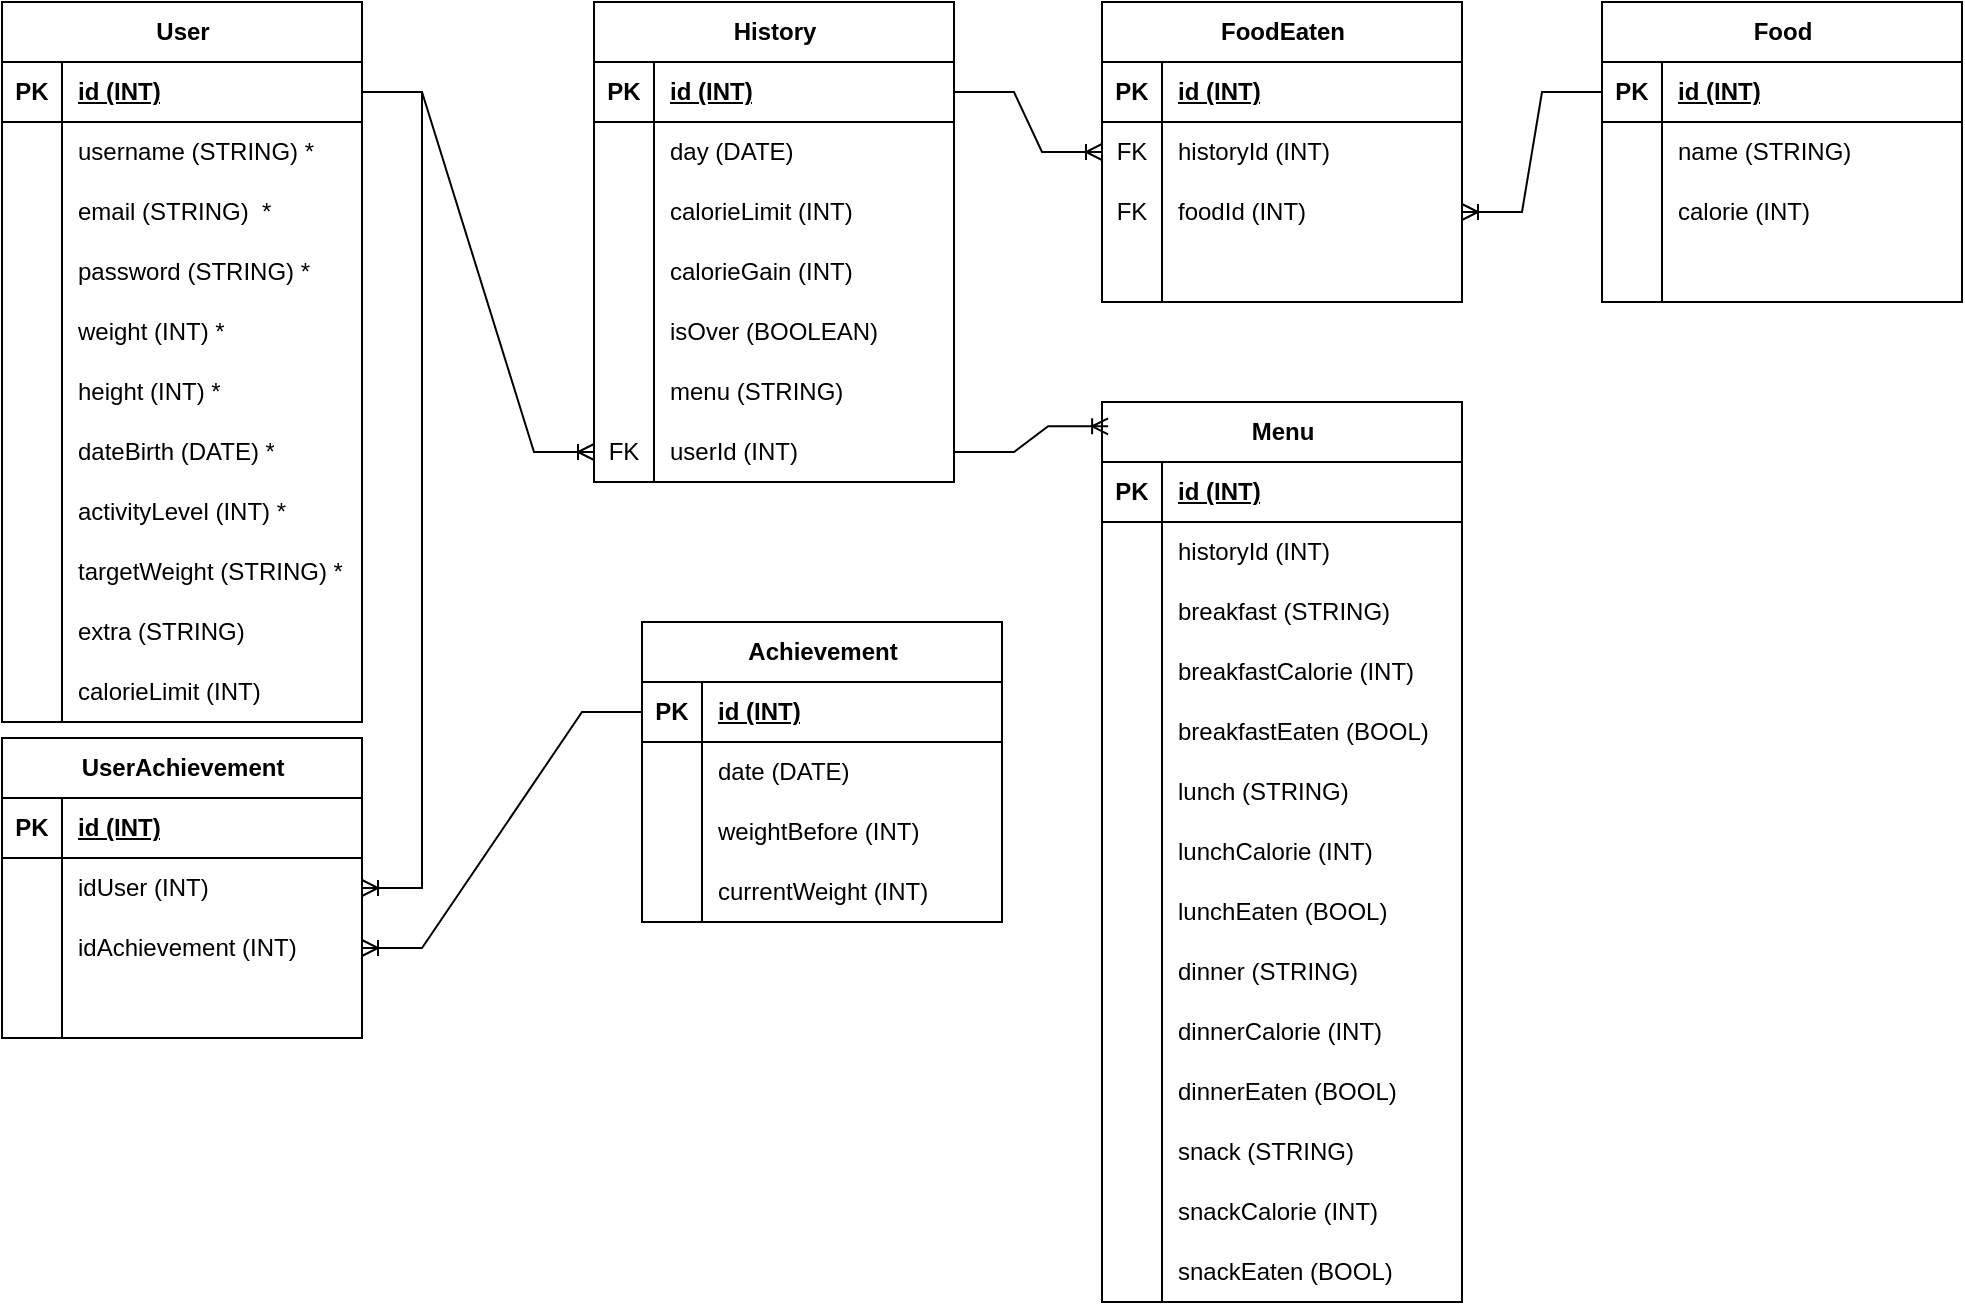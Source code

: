 <mxfile>
    <diagram name="Page-1" id="oVrtQO5VFE3-DleAszgj">
        <mxGraphModel dx="754" dy="345" grid="1" gridSize="10" guides="1" tooltips="1" connect="1" arrows="1" fold="1" page="1" pageScale="1" pageWidth="850" pageHeight="1100" math="0" shadow="0">
            <root>
                <mxCell id="0"/>
                <mxCell id="1" parent="0"/>
                <mxCell id="JkupfdHgfIbEtpvivYjJ-1" value="User" style="shape=table;startSize=30;container=1;collapsible=1;childLayout=tableLayout;fixedRows=1;rowLines=0;fontStyle=1;align=center;resizeLast=1;html=1;" parent="1" vertex="1">
                    <mxGeometry x="160" y="110" width="180" height="360" as="geometry"/>
                </mxCell>
                <mxCell id="JkupfdHgfIbEtpvivYjJ-2" value="" style="shape=tableRow;horizontal=0;startSize=0;swimlaneHead=0;swimlaneBody=0;fillColor=none;collapsible=0;dropTarget=0;points=[[0,0.5],[1,0.5]];portConstraint=eastwest;top=0;left=0;right=0;bottom=1;" parent="JkupfdHgfIbEtpvivYjJ-1" vertex="1">
                    <mxGeometry y="30" width="180" height="30" as="geometry"/>
                </mxCell>
                <mxCell id="JkupfdHgfIbEtpvivYjJ-3" value="PK" style="shape=partialRectangle;connectable=0;fillColor=none;top=0;left=0;bottom=0;right=0;fontStyle=1;overflow=hidden;whiteSpace=wrap;html=1;" parent="JkupfdHgfIbEtpvivYjJ-2" vertex="1">
                    <mxGeometry width="30" height="30" as="geometry">
                        <mxRectangle width="30" height="30" as="alternateBounds"/>
                    </mxGeometry>
                </mxCell>
                <mxCell id="JkupfdHgfIbEtpvivYjJ-4" value="id (INT)" style="shape=partialRectangle;connectable=0;fillColor=none;top=0;left=0;bottom=0;right=0;align=left;spacingLeft=6;fontStyle=5;overflow=hidden;whiteSpace=wrap;html=1;" parent="JkupfdHgfIbEtpvivYjJ-2" vertex="1">
                    <mxGeometry x="30" width="150" height="30" as="geometry">
                        <mxRectangle width="150" height="30" as="alternateBounds"/>
                    </mxGeometry>
                </mxCell>
                <mxCell id="JkupfdHgfIbEtpvivYjJ-5" value="" style="shape=tableRow;horizontal=0;startSize=0;swimlaneHead=0;swimlaneBody=0;fillColor=none;collapsible=0;dropTarget=0;points=[[0,0.5],[1,0.5]];portConstraint=eastwest;top=0;left=0;right=0;bottom=0;" parent="JkupfdHgfIbEtpvivYjJ-1" vertex="1">
                    <mxGeometry y="60" width="180" height="30" as="geometry"/>
                </mxCell>
                <mxCell id="JkupfdHgfIbEtpvivYjJ-6" value="" style="shape=partialRectangle;connectable=0;fillColor=none;top=0;left=0;bottom=0;right=0;editable=1;overflow=hidden;whiteSpace=wrap;html=1;" parent="JkupfdHgfIbEtpvivYjJ-5" vertex="1">
                    <mxGeometry width="30" height="30" as="geometry">
                        <mxRectangle width="30" height="30" as="alternateBounds"/>
                    </mxGeometry>
                </mxCell>
                <mxCell id="JkupfdHgfIbEtpvivYjJ-7" value="username (STRING) *" style="shape=partialRectangle;connectable=0;fillColor=none;top=0;left=0;bottom=0;right=0;align=left;spacingLeft=6;overflow=hidden;whiteSpace=wrap;html=1;" parent="JkupfdHgfIbEtpvivYjJ-5" vertex="1">
                    <mxGeometry x="30" width="150" height="30" as="geometry">
                        <mxRectangle width="150" height="30" as="alternateBounds"/>
                    </mxGeometry>
                </mxCell>
                <mxCell id="JkupfdHgfIbEtpvivYjJ-8" value="" style="shape=tableRow;horizontal=0;startSize=0;swimlaneHead=0;swimlaneBody=0;fillColor=none;collapsible=0;dropTarget=0;points=[[0,0.5],[1,0.5]];portConstraint=eastwest;top=0;left=0;right=0;bottom=0;" parent="JkupfdHgfIbEtpvivYjJ-1" vertex="1">
                    <mxGeometry y="90" width="180" height="30" as="geometry"/>
                </mxCell>
                <mxCell id="JkupfdHgfIbEtpvivYjJ-9" value="" style="shape=partialRectangle;connectable=0;fillColor=none;top=0;left=0;bottom=0;right=0;editable=1;overflow=hidden;whiteSpace=wrap;html=1;" parent="JkupfdHgfIbEtpvivYjJ-8" vertex="1">
                    <mxGeometry width="30" height="30" as="geometry">
                        <mxRectangle width="30" height="30" as="alternateBounds"/>
                    </mxGeometry>
                </mxCell>
                <mxCell id="JkupfdHgfIbEtpvivYjJ-10" value="email (STRING)&amp;nbsp; *" style="shape=partialRectangle;connectable=0;fillColor=none;top=0;left=0;bottom=0;right=0;align=left;spacingLeft=6;overflow=hidden;whiteSpace=wrap;html=1;" parent="JkupfdHgfIbEtpvivYjJ-8" vertex="1">
                    <mxGeometry x="30" width="150" height="30" as="geometry">
                        <mxRectangle width="150" height="30" as="alternateBounds"/>
                    </mxGeometry>
                </mxCell>
                <mxCell id="JkupfdHgfIbEtpvivYjJ-11" value="" style="shape=tableRow;horizontal=0;startSize=0;swimlaneHead=0;swimlaneBody=0;fillColor=none;collapsible=0;dropTarget=0;points=[[0,0.5],[1,0.5]];portConstraint=eastwest;top=0;left=0;right=0;bottom=0;" parent="JkupfdHgfIbEtpvivYjJ-1" vertex="1">
                    <mxGeometry y="120" width="180" height="30" as="geometry"/>
                </mxCell>
                <mxCell id="JkupfdHgfIbEtpvivYjJ-12" value="" style="shape=partialRectangle;connectable=0;fillColor=none;top=0;left=0;bottom=0;right=0;editable=1;overflow=hidden;whiteSpace=wrap;html=1;" parent="JkupfdHgfIbEtpvivYjJ-11" vertex="1">
                    <mxGeometry width="30" height="30" as="geometry">
                        <mxRectangle width="30" height="30" as="alternateBounds"/>
                    </mxGeometry>
                </mxCell>
                <mxCell id="JkupfdHgfIbEtpvivYjJ-13" value="password (STRING) *" style="shape=partialRectangle;connectable=0;fillColor=none;top=0;left=0;bottom=0;right=0;align=left;spacingLeft=6;overflow=hidden;whiteSpace=wrap;html=1;" parent="JkupfdHgfIbEtpvivYjJ-11" vertex="1">
                    <mxGeometry x="30" width="150" height="30" as="geometry">
                        <mxRectangle width="150" height="30" as="alternateBounds"/>
                    </mxGeometry>
                </mxCell>
                <mxCell id="JkupfdHgfIbEtpvivYjJ-14" value="" style="shape=tableRow;horizontal=0;startSize=0;swimlaneHead=0;swimlaneBody=0;fillColor=none;collapsible=0;dropTarget=0;points=[[0,0.5],[1,0.5]];portConstraint=eastwest;top=0;left=0;right=0;bottom=0;" parent="JkupfdHgfIbEtpvivYjJ-1" vertex="1">
                    <mxGeometry y="150" width="180" height="30" as="geometry"/>
                </mxCell>
                <mxCell id="JkupfdHgfIbEtpvivYjJ-15" value="" style="shape=partialRectangle;connectable=0;fillColor=none;top=0;left=0;bottom=0;right=0;editable=1;overflow=hidden;whiteSpace=wrap;html=1;" parent="JkupfdHgfIbEtpvivYjJ-14" vertex="1">
                    <mxGeometry width="30" height="30" as="geometry">
                        <mxRectangle width="30" height="30" as="alternateBounds"/>
                    </mxGeometry>
                </mxCell>
                <mxCell id="JkupfdHgfIbEtpvivYjJ-16" value="weight (INT) *" style="shape=partialRectangle;connectable=0;fillColor=none;top=0;left=0;bottom=0;right=0;align=left;spacingLeft=6;overflow=hidden;whiteSpace=wrap;html=1;" parent="JkupfdHgfIbEtpvivYjJ-14" vertex="1">
                    <mxGeometry x="30" width="150" height="30" as="geometry">
                        <mxRectangle width="150" height="30" as="alternateBounds"/>
                    </mxGeometry>
                </mxCell>
                <mxCell id="JkupfdHgfIbEtpvivYjJ-17" value="" style="shape=tableRow;horizontal=0;startSize=0;swimlaneHead=0;swimlaneBody=0;fillColor=none;collapsible=0;dropTarget=0;points=[[0,0.5],[1,0.5]];portConstraint=eastwest;top=0;left=0;right=0;bottom=0;" parent="JkupfdHgfIbEtpvivYjJ-1" vertex="1">
                    <mxGeometry y="180" width="180" height="30" as="geometry"/>
                </mxCell>
                <mxCell id="JkupfdHgfIbEtpvivYjJ-18" value="" style="shape=partialRectangle;connectable=0;fillColor=none;top=0;left=0;bottom=0;right=0;editable=1;overflow=hidden;whiteSpace=wrap;html=1;" parent="JkupfdHgfIbEtpvivYjJ-17" vertex="1">
                    <mxGeometry width="30" height="30" as="geometry">
                        <mxRectangle width="30" height="30" as="alternateBounds"/>
                    </mxGeometry>
                </mxCell>
                <mxCell id="JkupfdHgfIbEtpvivYjJ-19" value="height (INT) *" style="shape=partialRectangle;connectable=0;fillColor=none;top=0;left=0;bottom=0;right=0;align=left;spacingLeft=6;overflow=hidden;whiteSpace=wrap;html=1;" parent="JkupfdHgfIbEtpvivYjJ-17" vertex="1">
                    <mxGeometry x="30" width="150" height="30" as="geometry">
                        <mxRectangle width="150" height="30" as="alternateBounds"/>
                    </mxGeometry>
                </mxCell>
                <mxCell id="JkupfdHgfIbEtpvivYjJ-463" value="" style="shape=tableRow;horizontal=0;startSize=0;swimlaneHead=0;swimlaneBody=0;fillColor=none;collapsible=0;dropTarget=0;points=[[0,0.5],[1,0.5]];portConstraint=eastwest;top=0;left=0;right=0;bottom=0;" parent="JkupfdHgfIbEtpvivYjJ-1" vertex="1">
                    <mxGeometry y="210" width="180" height="30" as="geometry"/>
                </mxCell>
                <mxCell id="JkupfdHgfIbEtpvivYjJ-464" value="" style="shape=partialRectangle;connectable=0;fillColor=none;top=0;left=0;bottom=0;right=0;editable=1;overflow=hidden;whiteSpace=wrap;html=1;" parent="JkupfdHgfIbEtpvivYjJ-463" vertex="1">
                    <mxGeometry width="30" height="30" as="geometry">
                        <mxRectangle width="30" height="30" as="alternateBounds"/>
                    </mxGeometry>
                </mxCell>
                <mxCell id="JkupfdHgfIbEtpvivYjJ-465" value="dateBirth (DATE) *" style="shape=partialRectangle;connectable=0;fillColor=none;top=0;left=0;bottom=0;right=0;align=left;spacingLeft=6;overflow=hidden;whiteSpace=wrap;html=1;" parent="JkupfdHgfIbEtpvivYjJ-463" vertex="1">
                    <mxGeometry x="30" width="150" height="30" as="geometry">
                        <mxRectangle width="150" height="30" as="alternateBounds"/>
                    </mxGeometry>
                </mxCell>
                <mxCell id="JkupfdHgfIbEtpvivYjJ-20" value="" style="shape=tableRow;horizontal=0;startSize=0;swimlaneHead=0;swimlaneBody=0;fillColor=none;collapsible=0;dropTarget=0;points=[[0,0.5],[1,0.5]];portConstraint=eastwest;top=0;left=0;right=0;bottom=0;" parent="JkupfdHgfIbEtpvivYjJ-1" vertex="1">
                    <mxGeometry y="240" width="180" height="30" as="geometry"/>
                </mxCell>
                <mxCell id="JkupfdHgfIbEtpvivYjJ-21" value="" style="shape=partialRectangle;connectable=0;fillColor=none;top=0;left=0;bottom=0;right=0;editable=1;overflow=hidden;whiteSpace=wrap;html=1;" parent="JkupfdHgfIbEtpvivYjJ-20" vertex="1">
                    <mxGeometry width="30" height="30" as="geometry">
                        <mxRectangle width="30" height="30" as="alternateBounds"/>
                    </mxGeometry>
                </mxCell>
                <mxCell id="JkupfdHgfIbEtpvivYjJ-22" value="activityLevel (INT) *" style="shape=partialRectangle;connectable=0;fillColor=none;top=0;left=0;bottom=0;right=0;align=left;spacingLeft=6;overflow=hidden;whiteSpace=wrap;html=1;" parent="JkupfdHgfIbEtpvivYjJ-20" vertex="1">
                    <mxGeometry x="30" width="150" height="30" as="geometry">
                        <mxRectangle width="150" height="30" as="alternateBounds"/>
                    </mxGeometry>
                </mxCell>
                <mxCell id="JkupfdHgfIbEtpvivYjJ-413" value="" style="shape=tableRow;horizontal=0;startSize=0;swimlaneHead=0;swimlaneBody=0;fillColor=none;collapsible=0;dropTarget=0;points=[[0,0.5],[1,0.5]];portConstraint=eastwest;top=0;left=0;right=0;bottom=0;" parent="JkupfdHgfIbEtpvivYjJ-1" vertex="1">
                    <mxGeometry y="270" width="180" height="30" as="geometry"/>
                </mxCell>
                <mxCell id="JkupfdHgfIbEtpvivYjJ-414" value="" style="shape=partialRectangle;connectable=0;fillColor=none;top=0;left=0;bottom=0;right=0;editable=1;overflow=hidden;whiteSpace=wrap;html=1;" parent="JkupfdHgfIbEtpvivYjJ-413" vertex="1">
                    <mxGeometry width="30" height="30" as="geometry">
                        <mxRectangle width="30" height="30" as="alternateBounds"/>
                    </mxGeometry>
                </mxCell>
                <mxCell id="JkupfdHgfIbEtpvivYjJ-415" value="targetWeight (STRING) *" style="shape=partialRectangle;connectable=0;fillColor=none;top=0;left=0;bottom=0;right=0;align=left;spacingLeft=6;overflow=hidden;whiteSpace=wrap;html=1;" parent="JkupfdHgfIbEtpvivYjJ-413" vertex="1">
                    <mxGeometry x="30" width="150" height="30" as="geometry">
                        <mxRectangle width="150" height="30" as="alternateBounds"/>
                    </mxGeometry>
                </mxCell>
                <mxCell id="JkupfdHgfIbEtpvivYjJ-466" value="" style="shape=tableRow;horizontal=0;startSize=0;swimlaneHead=0;swimlaneBody=0;fillColor=none;collapsible=0;dropTarget=0;points=[[0,0.5],[1,0.5]];portConstraint=eastwest;top=0;left=0;right=0;bottom=0;" parent="JkupfdHgfIbEtpvivYjJ-1" vertex="1">
                    <mxGeometry y="300" width="180" height="30" as="geometry"/>
                </mxCell>
                <mxCell id="JkupfdHgfIbEtpvivYjJ-467" value="" style="shape=partialRectangle;connectable=0;fillColor=none;top=0;left=0;bottom=0;right=0;editable=1;overflow=hidden;whiteSpace=wrap;html=1;" parent="JkupfdHgfIbEtpvivYjJ-466" vertex="1">
                    <mxGeometry width="30" height="30" as="geometry">
                        <mxRectangle width="30" height="30" as="alternateBounds"/>
                    </mxGeometry>
                </mxCell>
                <mxCell id="JkupfdHgfIbEtpvivYjJ-468" value="extra (STRING)" style="shape=partialRectangle;connectable=0;fillColor=none;top=0;left=0;bottom=0;right=0;align=left;spacingLeft=6;overflow=hidden;whiteSpace=wrap;html=1;" parent="JkupfdHgfIbEtpvivYjJ-466" vertex="1">
                    <mxGeometry x="30" width="150" height="30" as="geometry">
                        <mxRectangle width="150" height="30" as="alternateBounds"/>
                    </mxGeometry>
                </mxCell>
                <mxCell id="JkupfdHgfIbEtpvivYjJ-470" value="" style="shape=tableRow;horizontal=0;startSize=0;swimlaneHead=0;swimlaneBody=0;fillColor=none;collapsible=0;dropTarget=0;points=[[0,0.5],[1,0.5]];portConstraint=eastwest;top=0;left=0;right=0;bottom=0;" parent="JkupfdHgfIbEtpvivYjJ-1" vertex="1">
                    <mxGeometry y="330" width="180" height="30" as="geometry"/>
                </mxCell>
                <mxCell id="JkupfdHgfIbEtpvivYjJ-471" value="" style="shape=partialRectangle;connectable=0;fillColor=none;top=0;left=0;bottom=0;right=0;editable=1;overflow=hidden;whiteSpace=wrap;html=1;" parent="JkupfdHgfIbEtpvivYjJ-470" vertex="1">
                    <mxGeometry width="30" height="30" as="geometry">
                        <mxRectangle width="30" height="30" as="alternateBounds"/>
                    </mxGeometry>
                </mxCell>
                <mxCell id="JkupfdHgfIbEtpvivYjJ-472" value="calorieLimit (INT)" style="shape=partialRectangle;connectable=0;fillColor=none;top=0;left=0;bottom=0;right=0;align=left;spacingLeft=6;overflow=hidden;whiteSpace=wrap;html=1;" parent="JkupfdHgfIbEtpvivYjJ-470" vertex="1">
                    <mxGeometry x="30" width="150" height="30" as="geometry">
                        <mxRectangle width="150" height="30" as="alternateBounds"/>
                    </mxGeometry>
                </mxCell>
                <mxCell id="JkupfdHgfIbEtpvivYjJ-23" value="History" style="shape=table;startSize=30;container=1;collapsible=1;childLayout=tableLayout;fixedRows=1;rowLines=0;fontStyle=1;align=center;resizeLast=1;html=1;" parent="1" vertex="1">
                    <mxGeometry x="456" y="110" width="180" height="240" as="geometry"/>
                </mxCell>
                <mxCell id="JkupfdHgfIbEtpvivYjJ-24" value="" style="shape=tableRow;horizontal=0;startSize=0;swimlaneHead=0;swimlaneBody=0;fillColor=none;collapsible=0;dropTarget=0;points=[[0,0.5],[1,0.5]];portConstraint=eastwest;top=0;left=0;right=0;bottom=1;" parent="JkupfdHgfIbEtpvivYjJ-23" vertex="1">
                    <mxGeometry y="30" width="180" height="30" as="geometry"/>
                </mxCell>
                <mxCell id="JkupfdHgfIbEtpvivYjJ-25" value="PK" style="shape=partialRectangle;connectable=0;fillColor=none;top=0;left=0;bottom=0;right=0;fontStyle=1;overflow=hidden;whiteSpace=wrap;html=1;" parent="JkupfdHgfIbEtpvivYjJ-24" vertex="1">
                    <mxGeometry width="30" height="30" as="geometry">
                        <mxRectangle width="30" height="30" as="alternateBounds"/>
                    </mxGeometry>
                </mxCell>
                <mxCell id="JkupfdHgfIbEtpvivYjJ-26" value="id (INT)" style="shape=partialRectangle;connectable=0;fillColor=none;top=0;left=0;bottom=0;right=0;align=left;spacingLeft=6;fontStyle=5;overflow=hidden;whiteSpace=wrap;html=1;" parent="JkupfdHgfIbEtpvivYjJ-24" vertex="1">
                    <mxGeometry x="30" width="150" height="30" as="geometry">
                        <mxRectangle width="150" height="30" as="alternateBounds"/>
                    </mxGeometry>
                </mxCell>
                <mxCell id="JkupfdHgfIbEtpvivYjJ-27" value="" style="shape=tableRow;horizontal=0;startSize=0;swimlaneHead=0;swimlaneBody=0;fillColor=none;collapsible=0;dropTarget=0;points=[[0,0.5],[1,0.5]];portConstraint=eastwest;top=0;left=0;right=0;bottom=0;" parent="JkupfdHgfIbEtpvivYjJ-23" vertex="1">
                    <mxGeometry y="60" width="180" height="30" as="geometry"/>
                </mxCell>
                <mxCell id="JkupfdHgfIbEtpvivYjJ-28" value="" style="shape=partialRectangle;connectable=0;fillColor=none;top=0;left=0;bottom=0;right=0;editable=1;overflow=hidden;whiteSpace=wrap;html=1;" parent="JkupfdHgfIbEtpvivYjJ-27" vertex="1">
                    <mxGeometry width="30" height="30" as="geometry">
                        <mxRectangle width="30" height="30" as="alternateBounds"/>
                    </mxGeometry>
                </mxCell>
                <mxCell id="JkupfdHgfIbEtpvivYjJ-29" value="day (DATE)" style="shape=partialRectangle;connectable=0;fillColor=none;top=0;left=0;bottom=0;right=0;align=left;spacingLeft=6;overflow=hidden;whiteSpace=wrap;html=1;" parent="JkupfdHgfIbEtpvivYjJ-27" vertex="1">
                    <mxGeometry x="30" width="150" height="30" as="geometry">
                        <mxRectangle width="150" height="30" as="alternateBounds"/>
                    </mxGeometry>
                </mxCell>
                <mxCell id="JkupfdHgfIbEtpvivYjJ-30" value="" style="shape=tableRow;horizontal=0;startSize=0;swimlaneHead=0;swimlaneBody=0;fillColor=none;collapsible=0;dropTarget=0;points=[[0,0.5],[1,0.5]];portConstraint=eastwest;top=0;left=0;right=0;bottom=0;" parent="JkupfdHgfIbEtpvivYjJ-23" vertex="1">
                    <mxGeometry y="90" width="180" height="30" as="geometry"/>
                </mxCell>
                <mxCell id="JkupfdHgfIbEtpvivYjJ-31" value="" style="shape=partialRectangle;connectable=0;fillColor=none;top=0;left=0;bottom=0;right=0;editable=1;overflow=hidden;whiteSpace=wrap;html=1;" parent="JkupfdHgfIbEtpvivYjJ-30" vertex="1">
                    <mxGeometry width="30" height="30" as="geometry">
                        <mxRectangle width="30" height="30" as="alternateBounds"/>
                    </mxGeometry>
                </mxCell>
                <mxCell id="JkupfdHgfIbEtpvivYjJ-32" value="calorieLimit (INT)" style="shape=partialRectangle;connectable=0;fillColor=none;top=0;left=0;bottom=0;right=0;align=left;spacingLeft=6;overflow=hidden;whiteSpace=wrap;html=1;" parent="JkupfdHgfIbEtpvivYjJ-30" vertex="1">
                    <mxGeometry x="30" width="150" height="30" as="geometry">
                        <mxRectangle width="150" height="30" as="alternateBounds"/>
                    </mxGeometry>
                </mxCell>
                <mxCell id="JkupfdHgfIbEtpvivYjJ-33" value="" style="shape=tableRow;horizontal=0;startSize=0;swimlaneHead=0;swimlaneBody=0;fillColor=none;collapsible=0;dropTarget=0;points=[[0,0.5],[1,0.5]];portConstraint=eastwest;top=0;left=0;right=0;bottom=0;" parent="JkupfdHgfIbEtpvivYjJ-23" vertex="1">
                    <mxGeometry y="120" width="180" height="30" as="geometry"/>
                </mxCell>
                <mxCell id="JkupfdHgfIbEtpvivYjJ-34" value="" style="shape=partialRectangle;connectable=0;fillColor=none;top=0;left=0;bottom=0;right=0;editable=1;overflow=hidden;whiteSpace=wrap;html=1;" parent="JkupfdHgfIbEtpvivYjJ-33" vertex="1">
                    <mxGeometry width="30" height="30" as="geometry">
                        <mxRectangle width="30" height="30" as="alternateBounds"/>
                    </mxGeometry>
                </mxCell>
                <mxCell id="JkupfdHgfIbEtpvivYjJ-35" value="calorieGain (INT)" style="shape=partialRectangle;connectable=0;fillColor=none;top=0;left=0;bottom=0;right=0;align=left;spacingLeft=6;overflow=hidden;whiteSpace=wrap;html=1;" parent="JkupfdHgfIbEtpvivYjJ-33" vertex="1">
                    <mxGeometry x="30" width="150" height="30" as="geometry">
                        <mxRectangle width="150" height="30" as="alternateBounds"/>
                    </mxGeometry>
                </mxCell>
                <mxCell id="JkupfdHgfIbEtpvivYjJ-391" value="" style="shape=tableRow;horizontal=0;startSize=0;swimlaneHead=0;swimlaneBody=0;fillColor=none;collapsible=0;dropTarget=0;points=[[0,0.5],[1,0.5]];portConstraint=eastwest;top=0;left=0;right=0;bottom=0;" parent="JkupfdHgfIbEtpvivYjJ-23" vertex="1">
                    <mxGeometry y="150" width="180" height="30" as="geometry"/>
                </mxCell>
                <mxCell id="JkupfdHgfIbEtpvivYjJ-392" value="" style="shape=partialRectangle;connectable=0;fillColor=none;top=0;left=0;bottom=0;right=0;editable=1;overflow=hidden;whiteSpace=wrap;html=1;" parent="JkupfdHgfIbEtpvivYjJ-391" vertex="1">
                    <mxGeometry width="30" height="30" as="geometry">
                        <mxRectangle width="30" height="30" as="alternateBounds"/>
                    </mxGeometry>
                </mxCell>
                <mxCell id="JkupfdHgfIbEtpvivYjJ-393" value="isOver (BOOLEAN)" style="shape=partialRectangle;connectable=0;fillColor=none;top=0;left=0;bottom=0;right=0;align=left;spacingLeft=6;overflow=hidden;whiteSpace=wrap;html=1;" parent="JkupfdHgfIbEtpvivYjJ-391" vertex="1">
                    <mxGeometry x="30" width="150" height="30" as="geometry">
                        <mxRectangle width="150" height="30" as="alternateBounds"/>
                    </mxGeometry>
                </mxCell>
                <mxCell id="JkupfdHgfIbEtpvivYjJ-473" value="" style="shape=tableRow;horizontal=0;startSize=0;swimlaneHead=0;swimlaneBody=0;fillColor=none;collapsible=0;dropTarget=0;points=[[0,0.5],[1,0.5]];portConstraint=eastwest;top=0;left=0;right=0;bottom=0;" parent="JkupfdHgfIbEtpvivYjJ-23" vertex="1">
                    <mxGeometry y="180" width="180" height="30" as="geometry"/>
                </mxCell>
                <mxCell id="JkupfdHgfIbEtpvivYjJ-474" value="" style="shape=partialRectangle;connectable=0;fillColor=none;top=0;left=0;bottom=0;right=0;editable=1;overflow=hidden;whiteSpace=wrap;html=1;" parent="JkupfdHgfIbEtpvivYjJ-473" vertex="1">
                    <mxGeometry width="30" height="30" as="geometry">
                        <mxRectangle width="30" height="30" as="alternateBounds"/>
                    </mxGeometry>
                </mxCell>
                <mxCell id="JkupfdHgfIbEtpvivYjJ-475" value="menu (STRING)" style="shape=partialRectangle;connectable=0;fillColor=none;top=0;left=0;bottom=0;right=0;align=left;spacingLeft=6;overflow=hidden;whiteSpace=wrap;html=1;" parent="JkupfdHgfIbEtpvivYjJ-473" vertex="1">
                    <mxGeometry x="30" width="150" height="30" as="geometry">
                        <mxRectangle width="150" height="30" as="alternateBounds"/>
                    </mxGeometry>
                </mxCell>
                <mxCell id="JkupfdHgfIbEtpvivYjJ-36" value="" style="shape=tableRow;horizontal=0;startSize=0;swimlaneHead=0;swimlaneBody=0;fillColor=none;collapsible=0;dropTarget=0;points=[[0,0.5],[1,0.5]];portConstraint=eastwest;top=0;left=0;right=0;bottom=0;" parent="JkupfdHgfIbEtpvivYjJ-23" vertex="1">
                    <mxGeometry y="210" width="180" height="30" as="geometry"/>
                </mxCell>
                <mxCell id="JkupfdHgfIbEtpvivYjJ-37" value="FK" style="shape=partialRectangle;connectable=0;fillColor=none;top=0;left=0;bottom=0;right=0;editable=1;overflow=hidden;whiteSpace=wrap;html=1;" parent="JkupfdHgfIbEtpvivYjJ-36" vertex="1">
                    <mxGeometry width="30" height="30" as="geometry">
                        <mxRectangle width="30" height="30" as="alternateBounds"/>
                    </mxGeometry>
                </mxCell>
                <mxCell id="JkupfdHgfIbEtpvivYjJ-38" value="userId (INT)" style="shape=partialRectangle;connectable=0;fillColor=none;top=0;left=0;bottom=0;right=0;align=left;spacingLeft=6;overflow=hidden;whiteSpace=wrap;html=1;" parent="JkupfdHgfIbEtpvivYjJ-36" vertex="1">
                    <mxGeometry x="30" width="150" height="30" as="geometry">
                        <mxRectangle width="150" height="30" as="alternateBounds"/>
                    </mxGeometry>
                </mxCell>
                <mxCell id="JkupfdHgfIbEtpvivYjJ-39" value="" style="edgeStyle=entityRelationEdgeStyle;fontSize=12;html=1;endArrow=ERoneToMany;rounded=0;exitX=1;exitY=0.5;exitDx=0;exitDy=0;entryX=0;entryY=0.5;entryDx=0;entryDy=0;" parent="1" source="JkupfdHgfIbEtpvivYjJ-2" target="JkupfdHgfIbEtpvivYjJ-36" edge="1">
                    <mxGeometry width="100" height="100" relative="1" as="geometry">
                        <mxPoint x="500" y="460" as="sourcePoint"/>
                        <mxPoint x="600" y="360" as="targetPoint"/>
                    </mxGeometry>
                </mxCell>
                <mxCell id="JkupfdHgfIbEtpvivYjJ-40" value="FoodEaten" style="shape=table;startSize=30;container=1;collapsible=1;childLayout=tableLayout;fixedRows=1;rowLines=0;fontStyle=1;align=center;resizeLast=1;html=1;" parent="1" vertex="1">
                    <mxGeometry x="710" y="110" width="180" height="150" as="geometry"/>
                </mxCell>
                <mxCell id="JkupfdHgfIbEtpvivYjJ-41" value="" style="shape=tableRow;horizontal=0;startSize=0;swimlaneHead=0;swimlaneBody=0;fillColor=none;collapsible=0;dropTarget=0;points=[[0,0.5],[1,0.5]];portConstraint=eastwest;top=0;left=0;right=0;bottom=1;" parent="JkupfdHgfIbEtpvivYjJ-40" vertex="1">
                    <mxGeometry y="30" width="180" height="30" as="geometry"/>
                </mxCell>
                <mxCell id="JkupfdHgfIbEtpvivYjJ-42" value="PK" style="shape=partialRectangle;connectable=0;fillColor=none;top=0;left=0;bottom=0;right=0;fontStyle=1;overflow=hidden;whiteSpace=wrap;html=1;" parent="JkupfdHgfIbEtpvivYjJ-41" vertex="1">
                    <mxGeometry width="30" height="30" as="geometry">
                        <mxRectangle width="30" height="30" as="alternateBounds"/>
                    </mxGeometry>
                </mxCell>
                <mxCell id="JkupfdHgfIbEtpvivYjJ-43" value="id (INT)" style="shape=partialRectangle;connectable=0;fillColor=none;top=0;left=0;bottom=0;right=0;align=left;spacingLeft=6;fontStyle=5;overflow=hidden;whiteSpace=wrap;html=1;" parent="JkupfdHgfIbEtpvivYjJ-41" vertex="1">
                    <mxGeometry x="30" width="150" height="30" as="geometry">
                        <mxRectangle width="150" height="30" as="alternateBounds"/>
                    </mxGeometry>
                </mxCell>
                <mxCell id="JkupfdHgfIbEtpvivYjJ-44" value="" style="shape=tableRow;horizontal=0;startSize=0;swimlaneHead=0;swimlaneBody=0;fillColor=none;collapsible=0;dropTarget=0;points=[[0,0.5],[1,0.5]];portConstraint=eastwest;top=0;left=0;right=0;bottom=0;" parent="JkupfdHgfIbEtpvivYjJ-40" vertex="1">
                    <mxGeometry y="60" width="180" height="30" as="geometry"/>
                </mxCell>
                <mxCell id="JkupfdHgfIbEtpvivYjJ-45" value="FK" style="shape=partialRectangle;connectable=0;fillColor=none;top=0;left=0;bottom=0;right=0;editable=1;overflow=hidden;whiteSpace=wrap;html=1;" parent="JkupfdHgfIbEtpvivYjJ-44" vertex="1">
                    <mxGeometry width="30" height="30" as="geometry">
                        <mxRectangle width="30" height="30" as="alternateBounds"/>
                    </mxGeometry>
                </mxCell>
                <mxCell id="JkupfdHgfIbEtpvivYjJ-46" value="historyId (INT)" style="shape=partialRectangle;connectable=0;fillColor=none;top=0;left=0;bottom=0;right=0;align=left;spacingLeft=6;overflow=hidden;whiteSpace=wrap;html=1;" parent="JkupfdHgfIbEtpvivYjJ-44" vertex="1">
                    <mxGeometry x="30" width="150" height="30" as="geometry">
                        <mxRectangle width="150" height="30" as="alternateBounds"/>
                    </mxGeometry>
                </mxCell>
                <mxCell id="JkupfdHgfIbEtpvivYjJ-47" value="" style="shape=tableRow;horizontal=0;startSize=0;swimlaneHead=0;swimlaneBody=0;fillColor=none;collapsible=0;dropTarget=0;points=[[0,0.5],[1,0.5]];portConstraint=eastwest;top=0;left=0;right=0;bottom=0;" parent="JkupfdHgfIbEtpvivYjJ-40" vertex="1">
                    <mxGeometry y="90" width="180" height="30" as="geometry"/>
                </mxCell>
                <mxCell id="JkupfdHgfIbEtpvivYjJ-48" value="FK" style="shape=partialRectangle;connectable=0;fillColor=none;top=0;left=0;bottom=0;right=0;editable=1;overflow=hidden;whiteSpace=wrap;html=1;" parent="JkupfdHgfIbEtpvivYjJ-47" vertex="1">
                    <mxGeometry width="30" height="30" as="geometry">
                        <mxRectangle width="30" height="30" as="alternateBounds"/>
                    </mxGeometry>
                </mxCell>
                <mxCell id="JkupfdHgfIbEtpvivYjJ-49" value="foodId (INT)" style="shape=partialRectangle;connectable=0;fillColor=none;top=0;left=0;bottom=0;right=0;align=left;spacingLeft=6;overflow=hidden;whiteSpace=wrap;html=1;" parent="JkupfdHgfIbEtpvivYjJ-47" vertex="1">
                    <mxGeometry x="30" width="150" height="30" as="geometry">
                        <mxRectangle width="150" height="30" as="alternateBounds"/>
                    </mxGeometry>
                </mxCell>
                <mxCell id="JkupfdHgfIbEtpvivYjJ-50" value="" style="shape=tableRow;horizontal=0;startSize=0;swimlaneHead=0;swimlaneBody=0;fillColor=none;collapsible=0;dropTarget=0;points=[[0,0.5],[1,0.5]];portConstraint=eastwest;top=0;left=0;right=0;bottom=0;" parent="JkupfdHgfIbEtpvivYjJ-40" vertex="1">
                    <mxGeometry y="120" width="180" height="30" as="geometry"/>
                </mxCell>
                <mxCell id="JkupfdHgfIbEtpvivYjJ-51" value="" style="shape=partialRectangle;connectable=0;fillColor=none;top=0;left=0;bottom=0;right=0;editable=1;overflow=hidden;whiteSpace=wrap;html=1;" parent="JkupfdHgfIbEtpvivYjJ-50" vertex="1">
                    <mxGeometry width="30" height="30" as="geometry">
                        <mxRectangle width="30" height="30" as="alternateBounds"/>
                    </mxGeometry>
                </mxCell>
                <mxCell id="JkupfdHgfIbEtpvivYjJ-52" value="" style="shape=partialRectangle;connectable=0;fillColor=none;top=0;left=0;bottom=0;right=0;align=left;spacingLeft=6;overflow=hidden;whiteSpace=wrap;html=1;" parent="JkupfdHgfIbEtpvivYjJ-50" vertex="1">
                    <mxGeometry x="30" width="150" height="30" as="geometry">
                        <mxRectangle width="150" height="30" as="alternateBounds"/>
                    </mxGeometry>
                </mxCell>
                <mxCell id="JkupfdHgfIbEtpvivYjJ-53" value="Food" style="shape=table;startSize=30;container=1;collapsible=1;childLayout=tableLayout;fixedRows=1;rowLines=0;fontStyle=1;align=center;resizeLast=1;html=1;" parent="1" vertex="1">
                    <mxGeometry x="960" y="110" width="180" height="150" as="geometry"/>
                </mxCell>
                <mxCell id="JkupfdHgfIbEtpvivYjJ-54" value="" style="shape=tableRow;horizontal=0;startSize=0;swimlaneHead=0;swimlaneBody=0;fillColor=none;collapsible=0;dropTarget=0;points=[[0,0.5],[1,0.5]];portConstraint=eastwest;top=0;left=0;right=0;bottom=1;" parent="JkupfdHgfIbEtpvivYjJ-53" vertex="1">
                    <mxGeometry y="30" width="180" height="30" as="geometry"/>
                </mxCell>
                <mxCell id="JkupfdHgfIbEtpvivYjJ-55" value="PK" style="shape=partialRectangle;connectable=0;fillColor=none;top=0;left=0;bottom=0;right=0;fontStyle=1;overflow=hidden;whiteSpace=wrap;html=1;" parent="JkupfdHgfIbEtpvivYjJ-54" vertex="1">
                    <mxGeometry width="30" height="30" as="geometry">
                        <mxRectangle width="30" height="30" as="alternateBounds"/>
                    </mxGeometry>
                </mxCell>
                <mxCell id="JkupfdHgfIbEtpvivYjJ-56" value="id (INT)" style="shape=partialRectangle;connectable=0;fillColor=none;top=0;left=0;bottom=0;right=0;align=left;spacingLeft=6;fontStyle=5;overflow=hidden;whiteSpace=wrap;html=1;" parent="JkupfdHgfIbEtpvivYjJ-54" vertex="1">
                    <mxGeometry x="30" width="150" height="30" as="geometry">
                        <mxRectangle width="150" height="30" as="alternateBounds"/>
                    </mxGeometry>
                </mxCell>
                <mxCell id="JkupfdHgfIbEtpvivYjJ-57" value="" style="shape=tableRow;horizontal=0;startSize=0;swimlaneHead=0;swimlaneBody=0;fillColor=none;collapsible=0;dropTarget=0;points=[[0,0.5],[1,0.5]];portConstraint=eastwest;top=0;left=0;right=0;bottom=0;" parent="JkupfdHgfIbEtpvivYjJ-53" vertex="1">
                    <mxGeometry y="60" width="180" height="30" as="geometry"/>
                </mxCell>
                <mxCell id="JkupfdHgfIbEtpvivYjJ-58" value="" style="shape=partialRectangle;connectable=0;fillColor=none;top=0;left=0;bottom=0;right=0;editable=1;overflow=hidden;whiteSpace=wrap;html=1;" parent="JkupfdHgfIbEtpvivYjJ-57" vertex="1">
                    <mxGeometry width="30" height="30" as="geometry">
                        <mxRectangle width="30" height="30" as="alternateBounds"/>
                    </mxGeometry>
                </mxCell>
                <mxCell id="JkupfdHgfIbEtpvivYjJ-59" value="name (STRING)" style="shape=partialRectangle;connectable=0;fillColor=none;top=0;left=0;bottom=0;right=0;align=left;spacingLeft=6;overflow=hidden;whiteSpace=wrap;html=1;" parent="JkupfdHgfIbEtpvivYjJ-57" vertex="1">
                    <mxGeometry x="30" width="150" height="30" as="geometry">
                        <mxRectangle width="150" height="30" as="alternateBounds"/>
                    </mxGeometry>
                </mxCell>
                <mxCell id="JkupfdHgfIbEtpvivYjJ-60" value="" style="shape=tableRow;horizontal=0;startSize=0;swimlaneHead=0;swimlaneBody=0;fillColor=none;collapsible=0;dropTarget=0;points=[[0,0.5],[1,0.5]];portConstraint=eastwest;top=0;left=0;right=0;bottom=0;" parent="JkupfdHgfIbEtpvivYjJ-53" vertex="1">
                    <mxGeometry y="90" width="180" height="30" as="geometry"/>
                </mxCell>
                <mxCell id="JkupfdHgfIbEtpvivYjJ-61" value="" style="shape=partialRectangle;connectable=0;fillColor=none;top=0;left=0;bottom=0;right=0;editable=1;overflow=hidden;whiteSpace=wrap;html=1;" parent="JkupfdHgfIbEtpvivYjJ-60" vertex="1">
                    <mxGeometry width="30" height="30" as="geometry">
                        <mxRectangle width="30" height="30" as="alternateBounds"/>
                    </mxGeometry>
                </mxCell>
                <mxCell id="JkupfdHgfIbEtpvivYjJ-62" value="calorie (INT)" style="shape=partialRectangle;connectable=0;fillColor=none;top=0;left=0;bottom=0;right=0;align=left;spacingLeft=6;overflow=hidden;whiteSpace=wrap;html=1;" parent="JkupfdHgfIbEtpvivYjJ-60" vertex="1">
                    <mxGeometry x="30" width="150" height="30" as="geometry">
                        <mxRectangle width="150" height="30" as="alternateBounds"/>
                    </mxGeometry>
                </mxCell>
                <mxCell id="JkupfdHgfIbEtpvivYjJ-63" value="" style="shape=tableRow;horizontal=0;startSize=0;swimlaneHead=0;swimlaneBody=0;fillColor=none;collapsible=0;dropTarget=0;points=[[0,0.5],[1,0.5]];portConstraint=eastwest;top=0;left=0;right=0;bottom=0;" parent="JkupfdHgfIbEtpvivYjJ-53" vertex="1">
                    <mxGeometry y="120" width="180" height="30" as="geometry"/>
                </mxCell>
                <mxCell id="JkupfdHgfIbEtpvivYjJ-64" value="" style="shape=partialRectangle;connectable=0;fillColor=none;top=0;left=0;bottom=0;right=0;editable=1;overflow=hidden;whiteSpace=wrap;html=1;" parent="JkupfdHgfIbEtpvivYjJ-63" vertex="1">
                    <mxGeometry width="30" height="30" as="geometry">
                        <mxRectangle width="30" height="30" as="alternateBounds"/>
                    </mxGeometry>
                </mxCell>
                <mxCell id="JkupfdHgfIbEtpvivYjJ-65" value="" style="shape=partialRectangle;connectable=0;fillColor=none;top=0;left=0;bottom=0;right=0;align=left;spacingLeft=6;overflow=hidden;whiteSpace=wrap;html=1;" parent="JkupfdHgfIbEtpvivYjJ-63" vertex="1">
                    <mxGeometry x="30" width="150" height="30" as="geometry">
                        <mxRectangle width="150" height="30" as="alternateBounds"/>
                    </mxGeometry>
                </mxCell>
                <mxCell id="JkupfdHgfIbEtpvivYjJ-66" value="" style="edgeStyle=entityRelationEdgeStyle;fontSize=12;html=1;endArrow=ERoneToMany;rounded=0;exitX=1;exitY=0.5;exitDx=0;exitDy=0;entryX=0;entryY=0.5;entryDx=0;entryDy=0;" parent="1" source="JkupfdHgfIbEtpvivYjJ-24" target="JkupfdHgfIbEtpvivYjJ-44" edge="1">
                    <mxGeometry width="100" height="100" relative="1" as="geometry">
                        <mxPoint x="500" y="460" as="sourcePoint"/>
                        <mxPoint x="600" y="360" as="targetPoint"/>
                    </mxGeometry>
                </mxCell>
                <mxCell id="JkupfdHgfIbEtpvivYjJ-67" value="" style="edgeStyle=entityRelationEdgeStyle;fontSize=12;html=1;endArrow=ERoneToMany;rounded=0;exitX=0;exitY=0.5;exitDx=0;exitDy=0;entryX=1;entryY=0.5;entryDx=0;entryDy=0;" parent="1" source="JkupfdHgfIbEtpvivYjJ-54" target="JkupfdHgfIbEtpvivYjJ-47" edge="1">
                    <mxGeometry width="100" height="100" relative="1" as="geometry">
                        <mxPoint x="710" y="400" as="sourcePoint"/>
                        <mxPoint x="810" y="300" as="targetPoint"/>
                    </mxGeometry>
                </mxCell>
                <mxCell id="JkupfdHgfIbEtpvivYjJ-433" value="UserAchievement" style="shape=table;startSize=30;container=1;collapsible=1;childLayout=tableLayout;fixedRows=1;rowLines=0;fontStyle=1;align=center;resizeLast=1;html=1;" parent="1" vertex="1">
                    <mxGeometry x="160" y="478" width="180" height="150" as="geometry"/>
                </mxCell>
                <mxCell id="JkupfdHgfIbEtpvivYjJ-434" value="" style="shape=tableRow;horizontal=0;startSize=0;swimlaneHead=0;swimlaneBody=0;fillColor=none;collapsible=0;dropTarget=0;points=[[0,0.5],[1,0.5]];portConstraint=eastwest;top=0;left=0;right=0;bottom=1;" parent="JkupfdHgfIbEtpvivYjJ-433" vertex="1">
                    <mxGeometry y="30" width="180" height="30" as="geometry"/>
                </mxCell>
                <mxCell id="JkupfdHgfIbEtpvivYjJ-435" value="PK" style="shape=partialRectangle;connectable=0;fillColor=none;top=0;left=0;bottom=0;right=0;fontStyle=1;overflow=hidden;whiteSpace=wrap;html=1;" parent="JkupfdHgfIbEtpvivYjJ-434" vertex="1">
                    <mxGeometry width="30" height="30" as="geometry">
                        <mxRectangle width="30" height="30" as="alternateBounds"/>
                    </mxGeometry>
                </mxCell>
                <mxCell id="JkupfdHgfIbEtpvivYjJ-436" value="id (INT)" style="shape=partialRectangle;connectable=0;fillColor=none;top=0;left=0;bottom=0;right=0;align=left;spacingLeft=6;fontStyle=5;overflow=hidden;whiteSpace=wrap;html=1;" parent="JkupfdHgfIbEtpvivYjJ-434" vertex="1">
                    <mxGeometry x="30" width="150" height="30" as="geometry">
                        <mxRectangle width="150" height="30" as="alternateBounds"/>
                    </mxGeometry>
                </mxCell>
                <mxCell id="JkupfdHgfIbEtpvivYjJ-437" value="" style="shape=tableRow;horizontal=0;startSize=0;swimlaneHead=0;swimlaneBody=0;fillColor=none;collapsible=0;dropTarget=0;points=[[0,0.5],[1,0.5]];portConstraint=eastwest;top=0;left=0;right=0;bottom=0;" parent="JkupfdHgfIbEtpvivYjJ-433" vertex="1">
                    <mxGeometry y="60" width="180" height="30" as="geometry"/>
                </mxCell>
                <mxCell id="JkupfdHgfIbEtpvivYjJ-438" value="" style="shape=partialRectangle;connectable=0;fillColor=none;top=0;left=0;bottom=0;right=0;editable=1;overflow=hidden;whiteSpace=wrap;html=1;" parent="JkupfdHgfIbEtpvivYjJ-437" vertex="1">
                    <mxGeometry width="30" height="30" as="geometry">
                        <mxRectangle width="30" height="30" as="alternateBounds"/>
                    </mxGeometry>
                </mxCell>
                <mxCell id="JkupfdHgfIbEtpvivYjJ-439" value="idUser (INT)" style="shape=partialRectangle;connectable=0;fillColor=none;top=0;left=0;bottom=0;right=0;align=left;spacingLeft=6;overflow=hidden;whiteSpace=wrap;html=1;" parent="JkupfdHgfIbEtpvivYjJ-437" vertex="1">
                    <mxGeometry x="30" width="150" height="30" as="geometry">
                        <mxRectangle width="150" height="30" as="alternateBounds"/>
                    </mxGeometry>
                </mxCell>
                <mxCell id="JkupfdHgfIbEtpvivYjJ-440" value="" style="shape=tableRow;horizontal=0;startSize=0;swimlaneHead=0;swimlaneBody=0;fillColor=none;collapsible=0;dropTarget=0;points=[[0,0.5],[1,0.5]];portConstraint=eastwest;top=0;left=0;right=0;bottom=0;" parent="JkupfdHgfIbEtpvivYjJ-433" vertex="1">
                    <mxGeometry y="90" width="180" height="30" as="geometry"/>
                </mxCell>
                <mxCell id="JkupfdHgfIbEtpvivYjJ-441" value="" style="shape=partialRectangle;connectable=0;fillColor=none;top=0;left=0;bottom=0;right=0;editable=1;overflow=hidden;whiteSpace=wrap;html=1;" parent="JkupfdHgfIbEtpvivYjJ-440" vertex="1">
                    <mxGeometry width="30" height="30" as="geometry">
                        <mxRectangle width="30" height="30" as="alternateBounds"/>
                    </mxGeometry>
                </mxCell>
                <mxCell id="JkupfdHgfIbEtpvivYjJ-442" value="idAchievement (INT)" style="shape=partialRectangle;connectable=0;fillColor=none;top=0;left=0;bottom=0;right=0;align=left;spacingLeft=6;overflow=hidden;whiteSpace=wrap;html=1;" parent="JkupfdHgfIbEtpvivYjJ-440" vertex="1">
                    <mxGeometry x="30" width="150" height="30" as="geometry">
                        <mxRectangle width="150" height="30" as="alternateBounds"/>
                    </mxGeometry>
                </mxCell>
                <mxCell id="JkupfdHgfIbEtpvivYjJ-443" value="" style="shape=tableRow;horizontal=0;startSize=0;swimlaneHead=0;swimlaneBody=0;fillColor=none;collapsible=0;dropTarget=0;points=[[0,0.5],[1,0.5]];portConstraint=eastwest;top=0;left=0;right=0;bottom=0;" parent="JkupfdHgfIbEtpvivYjJ-433" vertex="1">
                    <mxGeometry y="120" width="180" height="30" as="geometry"/>
                </mxCell>
                <mxCell id="JkupfdHgfIbEtpvivYjJ-444" value="" style="shape=partialRectangle;connectable=0;fillColor=none;top=0;left=0;bottom=0;right=0;editable=1;overflow=hidden;whiteSpace=wrap;html=1;" parent="JkupfdHgfIbEtpvivYjJ-443" vertex="1">
                    <mxGeometry width="30" height="30" as="geometry">
                        <mxRectangle width="30" height="30" as="alternateBounds"/>
                    </mxGeometry>
                </mxCell>
                <mxCell id="JkupfdHgfIbEtpvivYjJ-445" value="" style="shape=partialRectangle;connectable=0;fillColor=none;top=0;left=0;bottom=0;right=0;align=left;spacingLeft=6;overflow=hidden;whiteSpace=wrap;html=1;" parent="JkupfdHgfIbEtpvivYjJ-443" vertex="1">
                    <mxGeometry x="30" width="150" height="30" as="geometry">
                        <mxRectangle width="150" height="30" as="alternateBounds"/>
                    </mxGeometry>
                </mxCell>
                <mxCell id="JkupfdHgfIbEtpvivYjJ-446" value="Achievement" style="shape=table;startSize=30;container=1;collapsible=1;childLayout=tableLayout;fixedRows=1;rowLines=0;fontStyle=1;align=center;resizeLast=1;html=1;" parent="1" vertex="1">
                    <mxGeometry x="480" y="420" width="180" height="150" as="geometry"/>
                </mxCell>
                <mxCell id="JkupfdHgfIbEtpvivYjJ-447" value="" style="shape=tableRow;horizontal=0;startSize=0;swimlaneHead=0;swimlaneBody=0;fillColor=none;collapsible=0;dropTarget=0;points=[[0,0.5],[1,0.5]];portConstraint=eastwest;top=0;left=0;right=0;bottom=1;" parent="JkupfdHgfIbEtpvivYjJ-446" vertex="1">
                    <mxGeometry y="30" width="180" height="30" as="geometry"/>
                </mxCell>
                <mxCell id="JkupfdHgfIbEtpvivYjJ-448" value="PK" style="shape=partialRectangle;connectable=0;fillColor=none;top=0;left=0;bottom=0;right=0;fontStyle=1;overflow=hidden;whiteSpace=wrap;html=1;" parent="JkupfdHgfIbEtpvivYjJ-447" vertex="1">
                    <mxGeometry width="30" height="30" as="geometry">
                        <mxRectangle width="30" height="30" as="alternateBounds"/>
                    </mxGeometry>
                </mxCell>
                <mxCell id="JkupfdHgfIbEtpvivYjJ-449" value="id (INT)" style="shape=partialRectangle;connectable=0;fillColor=none;top=0;left=0;bottom=0;right=0;align=left;spacingLeft=6;fontStyle=5;overflow=hidden;whiteSpace=wrap;html=1;" parent="JkupfdHgfIbEtpvivYjJ-447" vertex="1">
                    <mxGeometry x="30" width="150" height="30" as="geometry">
                        <mxRectangle width="150" height="30" as="alternateBounds"/>
                    </mxGeometry>
                </mxCell>
                <mxCell id="JkupfdHgfIbEtpvivYjJ-450" value="" style="shape=tableRow;horizontal=0;startSize=0;swimlaneHead=0;swimlaneBody=0;fillColor=none;collapsible=0;dropTarget=0;points=[[0,0.5],[1,0.5]];portConstraint=eastwest;top=0;left=0;right=0;bottom=0;" parent="JkupfdHgfIbEtpvivYjJ-446" vertex="1">
                    <mxGeometry y="60" width="180" height="30" as="geometry"/>
                </mxCell>
                <mxCell id="JkupfdHgfIbEtpvivYjJ-451" value="" style="shape=partialRectangle;connectable=0;fillColor=none;top=0;left=0;bottom=0;right=0;editable=1;overflow=hidden;whiteSpace=wrap;html=1;" parent="JkupfdHgfIbEtpvivYjJ-450" vertex="1">
                    <mxGeometry width="30" height="30" as="geometry">
                        <mxRectangle width="30" height="30" as="alternateBounds"/>
                    </mxGeometry>
                </mxCell>
                <mxCell id="JkupfdHgfIbEtpvivYjJ-452" value="date (DATE)" style="shape=partialRectangle;connectable=0;fillColor=none;top=0;left=0;bottom=0;right=0;align=left;spacingLeft=6;overflow=hidden;whiteSpace=wrap;html=1;" parent="JkupfdHgfIbEtpvivYjJ-450" vertex="1">
                    <mxGeometry x="30" width="150" height="30" as="geometry">
                        <mxRectangle width="150" height="30" as="alternateBounds"/>
                    </mxGeometry>
                </mxCell>
                <mxCell id="JkupfdHgfIbEtpvivYjJ-453" value="" style="shape=tableRow;horizontal=0;startSize=0;swimlaneHead=0;swimlaneBody=0;fillColor=none;collapsible=0;dropTarget=0;points=[[0,0.5],[1,0.5]];portConstraint=eastwest;top=0;left=0;right=0;bottom=0;" parent="JkupfdHgfIbEtpvivYjJ-446" vertex="1">
                    <mxGeometry y="90" width="180" height="30" as="geometry"/>
                </mxCell>
                <mxCell id="JkupfdHgfIbEtpvivYjJ-454" value="" style="shape=partialRectangle;connectable=0;fillColor=none;top=0;left=0;bottom=0;right=0;editable=1;overflow=hidden;whiteSpace=wrap;html=1;" parent="JkupfdHgfIbEtpvivYjJ-453" vertex="1">
                    <mxGeometry width="30" height="30" as="geometry">
                        <mxRectangle width="30" height="30" as="alternateBounds"/>
                    </mxGeometry>
                </mxCell>
                <mxCell id="JkupfdHgfIbEtpvivYjJ-455" value="weightBefore (INT)" style="shape=partialRectangle;connectable=0;fillColor=none;top=0;left=0;bottom=0;right=0;align=left;spacingLeft=6;overflow=hidden;whiteSpace=wrap;html=1;" parent="JkupfdHgfIbEtpvivYjJ-453" vertex="1">
                    <mxGeometry x="30" width="150" height="30" as="geometry">
                        <mxRectangle width="150" height="30" as="alternateBounds"/>
                    </mxGeometry>
                </mxCell>
                <mxCell id="JkupfdHgfIbEtpvivYjJ-456" value="" style="shape=tableRow;horizontal=0;startSize=0;swimlaneHead=0;swimlaneBody=0;fillColor=none;collapsible=0;dropTarget=0;points=[[0,0.5],[1,0.5]];portConstraint=eastwest;top=0;left=0;right=0;bottom=0;" parent="JkupfdHgfIbEtpvivYjJ-446" vertex="1">
                    <mxGeometry y="120" width="180" height="30" as="geometry"/>
                </mxCell>
                <mxCell id="JkupfdHgfIbEtpvivYjJ-457" value="" style="shape=partialRectangle;connectable=0;fillColor=none;top=0;left=0;bottom=0;right=0;editable=1;overflow=hidden;whiteSpace=wrap;html=1;" parent="JkupfdHgfIbEtpvivYjJ-456" vertex="1">
                    <mxGeometry width="30" height="30" as="geometry">
                        <mxRectangle width="30" height="30" as="alternateBounds"/>
                    </mxGeometry>
                </mxCell>
                <mxCell id="JkupfdHgfIbEtpvivYjJ-458" value="currentWeight (INT)" style="shape=partialRectangle;connectable=0;fillColor=none;top=0;left=0;bottom=0;right=0;align=left;spacingLeft=6;overflow=hidden;whiteSpace=wrap;html=1;" parent="JkupfdHgfIbEtpvivYjJ-456" vertex="1">
                    <mxGeometry x="30" width="150" height="30" as="geometry">
                        <mxRectangle width="150" height="30" as="alternateBounds"/>
                    </mxGeometry>
                </mxCell>
                <mxCell id="JkupfdHgfIbEtpvivYjJ-461" value="" style="edgeStyle=entityRelationEdgeStyle;fontSize=12;html=1;endArrow=ERoneToMany;rounded=0;exitX=0;exitY=0.5;exitDx=0;exitDy=0;entryX=1;entryY=0.5;entryDx=0;entryDy=0;" parent="1" source="JkupfdHgfIbEtpvivYjJ-447" target="JkupfdHgfIbEtpvivYjJ-440" edge="1">
                    <mxGeometry width="100" height="100" relative="1" as="geometry">
                        <mxPoint x="220" y="680" as="sourcePoint"/>
                        <mxPoint x="320" y="580" as="targetPoint"/>
                    </mxGeometry>
                </mxCell>
                <mxCell id="JkupfdHgfIbEtpvivYjJ-462" value="" style="edgeStyle=entityRelationEdgeStyle;fontSize=12;html=1;endArrow=ERoneToMany;rounded=0;exitX=1;exitY=0.5;exitDx=0;exitDy=0;entryX=1;entryY=0.5;entryDx=0;entryDy=0;" parent="1" source="JkupfdHgfIbEtpvivYjJ-2" target="JkupfdHgfIbEtpvivYjJ-437" edge="1">
                    <mxGeometry width="100" height="100" relative="1" as="geometry">
                        <mxPoint x="330" y="450" as="sourcePoint"/>
                        <mxPoint x="430" y="350" as="targetPoint"/>
                    </mxGeometry>
                </mxCell>
                <mxCell id="ggy--sD4k-iexdq4rbbF-1" value="Menu" style="shape=table;startSize=30;container=1;collapsible=1;childLayout=tableLayout;fixedRows=1;rowLines=0;fontStyle=1;align=center;resizeLast=1;html=1;" parent="1" vertex="1">
                    <mxGeometry x="710" y="310" width="180" height="450" as="geometry"/>
                </mxCell>
                <mxCell id="ggy--sD4k-iexdq4rbbF-2" value="" style="shape=tableRow;horizontal=0;startSize=0;swimlaneHead=0;swimlaneBody=0;fillColor=none;collapsible=0;dropTarget=0;points=[[0,0.5],[1,0.5]];portConstraint=eastwest;top=0;left=0;right=0;bottom=1;" parent="ggy--sD4k-iexdq4rbbF-1" vertex="1">
                    <mxGeometry y="30" width="180" height="30" as="geometry"/>
                </mxCell>
                <mxCell id="ggy--sD4k-iexdq4rbbF-3" value="PK" style="shape=partialRectangle;connectable=0;fillColor=none;top=0;left=0;bottom=0;right=0;fontStyle=1;overflow=hidden;whiteSpace=wrap;html=1;" parent="ggy--sD4k-iexdq4rbbF-2" vertex="1">
                    <mxGeometry width="30" height="30" as="geometry">
                        <mxRectangle width="30" height="30" as="alternateBounds"/>
                    </mxGeometry>
                </mxCell>
                <mxCell id="ggy--sD4k-iexdq4rbbF-4" value="id (INT)" style="shape=partialRectangle;connectable=0;fillColor=none;top=0;left=0;bottom=0;right=0;align=left;spacingLeft=6;fontStyle=5;overflow=hidden;whiteSpace=wrap;html=1;" parent="ggy--sD4k-iexdq4rbbF-2" vertex="1">
                    <mxGeometry x="30" width="150" height="30" as="geometry">
                        <mxRectangle width="150" height="30" as="alternateBounds"/>
                    </mxGeometry>
                </mxCell>
                <mxCell id="ggy--sD4k-iexdq4rbbF-5" value="" style="shape=tableRow;horizontal=0;startSize=0;swimlaneHead=0;swimlaneBody=0;fillColor=none;collapsible=0;dropTarget=0;points=[[0,0.5],[1,0.5]];portConstraint=eastwest;top=0;left=0;right=0;bottom=0;" parent="ggy--sD4k-iexdq4rbbF-1" vertex="1">
                    <mxGeometry y="60" width="180" height="30" as="geometry"/>
                </mxCell>
                <mxCell id="ggy--sD4k-iexdq4rbbF-6" value="" style="shape=partialRectangle;connectable=0;fillColor=none;top=0;left=0;bottom=0;right=0;editable=1;overflow=hidden;whiteSpace=wrap;html=1;" parent="ggy--sD4k-iexdq4rbbF-5" vertex="1">
                    <mxGeometry width="30" height="30" as="geometry">
                        <mxRectangle width="30" height="30" as="alternateBounds"/>
                    </mxGeometry>
                </mxCell>
                <mxCell id="ggy--sD4k-iexdq4rbbF-7" value="historyId (INT)" style="shape=partialRectangle;connectable=0;fillColor=none;top=0;left=0;bottom=0;right=0;align=left;spacingLeft=6;overflow=hidden;whiteSpace=wrap;html=1;" parent="ggy--sD4k-iexdq4rbbF-5" vertex="1">
                    <mxGeometry x="30" width="150" height="30" as="geometry">
                        <mxRectangle width="150" height="30" as="alternateBounds"/>
                    </mxGeometry>
                </mxCell>
                <mxCell id="ggy--sD4k-iexdq4rbbF-8" value="" style="shape=tableRow;horizontal=0;startSize=0;swimlaneHead=0;swimlaneBody=0;fillColor=none;collapsible=0;dropTarget=0;points=[[0,0.5],[1,0.5]];portConstraint=eastwest;top=0;left=0;right=0;bottom=0;" parent="ggy--sD4k-iexdq4rbbF-1" vertex="1">
                    <mxGeometry y="90" width="180" height="30" as="geometry"/>
                </mxCell>
                <mxCell id="ggy--sD4k-iexdq4rbbF-9" value="" style="shape=partialRectangle;connectable=0;fillColor=none;top=0;left=0;bottom=0;right=0;editable=1;overflow=hidden;whiteSpace=wrap;html=1;" parent="ggy--sD4k-iexdq4rbbF-8" vertex="1">
                    <mxGeometry width="30" height="30" as="geometry">
                        <mxRectangle width="30" height="30" as="alternateBounds"/>
                    </mxGeometry>
                </mxCell>
                <mxCell id="ggy--sD4k-iexdq4rbbF-10" value="breakfast (STRING)" style="shape=partialRectangle;connectable=0;fillColor=none;top=0;left=0;bottom=0;right=0;align=left;spacingLeft=6;overflow=hidden;whiteSpace=wrap;html=1;" parent="ggy--sD4k-iexdq4rbbF-8" vertex="1">
                    <mxGeometry x="30" width="150" height="30" as="geometry">
                        <mxRectangle width="150" height="30" as="alternateBounds"/>
                    </mxGeometry>
                </mxCell>
                <mxCell id="ggy--sD4k-iexdq4rbbF-11" value="" style="shape=tableRow;horizontal=0;startSize=0;swimlaneHead=0;swimlaneBody=0;fillColor=none;collapsible=0;dropTarget=0;points=[[0,0.5],[1,0.5]];portConstraint=eastwest;top=0;left=0;right=0;bottom=0;" parent="ggy--sD4k-iexdq4rbbF-1" vertex="1">
                    <mxGeometry y="120" width="180" height="30" as="geometry"/>
                </mxCell>
                <mxCell id="ggy--sD4k-iexdq4rbbF-12" value="" style="shape=partialRectangle;connectable=0;fillColor=none;top=0;left=0;bottom=0;right=0;editable=1;overflow=hidden;whiteSpace=wrap;html=1;" parent="ggy--sD4k-iexdq4rbbF-11" vertex="1">
                    <mxGeometry width="30" height="30" as="geometry">
                        <mxRectangle width="30" height="30" as="alternateBounds"/>
                    </mxGeometry>
                </mxCell>
                <mxCell id="ggy--sD4k-iexdq4rbbF-13" value="breakfastCalorie (INT)" style="shape=partialRectangle;connectable=0;fillColor=none;top=0;left=0;bottom=0;right=0;align=left;spacingLeft=6;overflow=hidden;whiteSpace=wrap;html=1;" parent="ggy--sD4k-iexdq4rbbF-11" vertex="1">
                    <mxGeometry x="30" width="150" height="30" as="geometry">
                        <mxRectangle width="150" height="30" as="alternateBounds"/>
                    </mxGeometry>
                </mxCell>
                <mxCell id="ggy--sD4k-iexdq4rbbF-14" value="" style="shape=tableRow;horizontal=0;startSize=0;swimlaneHead=0;swimlaneBody=0;fillColor=none;collapsible=0;dropTarget=0;points=[[0,0.5],[1,0.5]];portConstraint=eastwest;top=0;left=0;right=0;bottom=0;" parent="ggy--sD4k-iexdq4rbbF-1" vertex="1">
                    <mxGeometry y="150" width="180" height="30" as="geometry"/>
                </mxCell>
                <mxCell id="ggy--sD4k-iexdq4rbbF-15" value="" style="shape=partialRectangle;connectable=0;fillColor=none;top=0;left=0;bottom=0;right=0;editable=1;overflow=hidden;whiteSpace=wrap;html=1;" parent="ggy--sD4k-iexdq4rbbF-14" vertex="1">
                    <mxGeometry width="30" height="30" as="geometry">
                        <mxRectangle width="30" height="30" as="alternateBounds"/>
                    </mxGeometry>
                </mxCell>
                <mxCell id="ggy--sD4k-iexdq4rbbF-16" value="breakfastEaten (BOOL)" style="shape=partialRectangle;connectable=0;fillColor=none;top=0;left=0;bottom=0;right=0;align=left;spacingLeft=6;overflow=hidden;whiteSpace=wrap;html=1;" parent="ggy--sD4k-iexdq4rbbF-14" vertex="1">
                    <mxGeometry x="30" width="150" height="30" as="geometry">
                        <mxRectangle width="150" height="30" as="alternateBounds"/>
                    </mxGeometry>
                </mxCell>
                <mxCell id="ggy--sD4k-iexdq4rbbF-17" value="" style="shape=tableRow;horizontal=0;startSize=0;swimlaneHead=0;swimlaneBody=0;fillColor=none;collapsible=0;dropTarget=0;points=[[0,0.5],[1,0.5]];portConstraint=eastwest;top=0;left=0;right=0;bottom=0;" parent="ggy--sD4k-iexdq4rbbF-1" vertex="1">
                    <mxGeometry y="180" width="180" height="30" as="geometry"/>
                </mxCell>
                <mxCell id="ggy--sD4k-iexdq4rbbF-18" value="" style="shape=partialRectangle;connectable=0;fillColor=none;top=0;left=0;bottom=0;right=0;editable=1;overflow=hidden;whiteSpace=wrap;html=1;" parent="ggy--sD4k-iexdq4rbbF-17" vertex="1">
                    <mxGeometry width="30" height="30" as="geometry">
                        <mxRectangle width="30" height="30" as="alternateBounds"/>
                    </mxGeometry>
                </mxCell>
                <mxCell id="ggy--sD4k-iexdq4rbbF-19" value="lunch (STRING)" style="shape=partialRectangle;connectable=0;fillColor=none;top=0;left=0;bottom=0;right=0;align=left;spacingLeft=6;overflow=hidden;whiteSpace=wrap;html=1;" parent="ggy--sD4k-iexdq4rbbF-17" vertex="1">
                    <mxGeometry x="30" width="150" height="30" as="geometry">
                        <mxRectangle width="150" height="30" as="alternateBounds"/>
                    </mxGeometry>
                </mxCell>
                <mxCell id="ggy--sD4k-iexdq4rbbF-20" value="" style="shape=tableRow;horizontal=0;startSize=0;swimlaneHead=0;swimlaneBody=0;fillColor=none;collapsible=0;dropTarget=0;points=[[0,0.5],[1,0.5]];portConstraint=eastwest;top=0;left=0;right=0;bottom=0;" parent="ggy--sD4k-iexdq4rbbF-1" vertex="1">
                    <mxGeometry y="210" width="180" height="30" as="geometry"/>
                </mxCell>
                <mxCell id="ggy--sD4k-iexdq4rbbF-21" value="" style="shape=partialRectangle;connectable=0;fillColor=none;top=0;left=0;bottom=0;right=0;editable=1;overflow=hidden;whiteSpace=wrap;html=1;" parent="ggy--sD4k-iexdq4rbbF-20" vertex="1">
                    <mxGeometry width="30" height="30" as="geometry">
                        <mxRectangle width="30" height="30" as="alternateBounds"/>
                    </mxGeometry>
                </mxCell>
                <mxCell id="ggy--sD4k-iexdq4rbbF-22" value="lunchCalorie (INT)" style="shape=partialRectangle;connectable=0;fillColor=none;top=0;left=0;bottom=0;right=0;align=left;spacingLeft=6;overflow=hidden;whiteSpace=wrap;html=1;" parent="ggy--sD4k-iexdq4rbbF-20" vertex="1">
                    <mxGeometry x="30" width="150" height="30" as="geometry">
                        <mxRectangle width="150" height="30" as="alternateBounds"/>
                    </mxGeometry>
                </mxCell>
                <mxCell id="ggy--sD4k-iexdq4rbbF-23" value="" style="shape=tableRow;horizontal=0;startSize=0;swimlaneHead=0;swimlaneBody=0;fillColor=none;collapsible=0;dropTarget=0;points=[[0,0.5],[1,0.5]];portConstraint=eastwest;top=0;left=0;right=0;bottom=0;" parent="ggy--sD4k-iexdq4rbbF-1" vertex="1">
                    <mxGeometry y="240" width="180" height="30" as="geometry"/>
                </mxCell>
                <mxCell id="ggy--sD4k-iexdq4rbbF-24" value="" style="shape=partialRectangle;connectable=0;fillColor=none;top=0;left=0;bottom=0;right=0;editable=1;overflow=hidden;whiteSpace=wrap;html=1;" parent="ggy--sD4k-iexdq4rbbF-23" vertex="1">
                    <mxGeometry width="30" height="30" as="geometry">
                        <mxRectangle width="30" height="30" as="alternateBounds"/>
                    </mxGeometry>
                </mxCell>
                <mxCell id="ggy--sD4k-iexdq4rbbF-25" value="lunchEaten (BOOL)" style="shape=partialRectangle;connectable=0;fillColor=none;top=0;left=0;bottom=0;right=0;align=left;spacingLeft=6;overflow=hidden;whiteSpace=wrap;html=1;" parent="ggy--sD4k-iexdq4rbbF-23" vertex="1">
                    <mxGeometry x="30" width="150" height="30" as="geometry">
                        <mxRectangle width="150" height="30" as="alternateBounds"/>
                    </mxGeometry>
                </mxCell>
                <mxCell id="ggy--sD4k-iexdq4rbbF-26" value="" style="shape=tableRow;horizontal=0;startSize=0;swimlaneHead=0;swimlaneBody=0;fillColor=none;collapsible=0;dropTarget=0;points=[[0,0.5],[1,0.5]];portConstraint=eastwest;top=0;left=0;right=0;bottom=0;" parent="ggy--sD4k-iexdq4rbbF-1" vertex="1">
                    <mxGeometry y="270" width="180" height="30" as="geometry"/>
                </mxCell>
                <mxCell id="ggy--sD4k-iexdq4rbbF-27" value="" style="shape=partialRectangle;connectable=0;fillColor=none;top=0;left=0;bottom=0;right=0;editable=1;overflow=hidden;whiteSpace=wrap;html=1;" parent="ggy--sD4k-iexdq4rbbF-26" vertex="1">
                    <mxGeometry width="30" height="30" as="geometry">
                        <mxRectangle width="30" height="30" as="alternateBounds"/>
                    </mxGeometry>
                </mxCell>
                <mxCell id="ggy--sD4k-iexdq4rbbF-28" value="dinner (STRING)" style="shape=partialRectangle;connectable=0;fillColor=none;top=0;left=0;bottom=0;right=0;align=left;spacingLeft=6;overflow=hidden;whiteSpace=wrap;html=1;" parent="ggy--sD4k-iexdq4rbbF-26" vertex="1">
                    <mxGeometry x="30" width="150" height="30" as="geometry">
                        <mxRectangle width="150" height="30" as="alternateBounds"/>
                    </mxGeometry>
                </mxCell>
                <mxCell id="ggy--sD4k-iexdq4rbbF-29" value="" style="shape=tableRow;horizontal=0;startSize=0;swimlaneHead=0;swimlaneBody=0;fillColor=none;collapsible=0;dropTarget=0;points=[[0,0.5],[1,0.5]];portConstraint=eastwest;top=0;left=0;right=0;bottom=0;" parent="ggy--sD4k-iexdq4rbbF-1" vertex="1">
                    <mxGeometry y="300" width="180" height="30" as="geometry"/>
                </mxCell>
                <mxCell id="ggy--sD4k-iexdq4rbbF-30" value="" style="shape=partialRectangle;connectable=0;fillColor=none;top=0;left=0;bottom=0;right=0;editable=1;overflow=hidden;whiteSpace=wrap;html=1;" parent="ggy--sD4k-iexdq4rbbF-29" vertex="1">
                    <mxGeometry width="30" height="30" as="geometry">
                        <mxRectangle width="30" height="30" as="alternateBounds"/>
                    </mxGeometry>
                </mxCell>
                <mxCell id="ggy--sD4k-iexdq4rbbF-31" value="dinnerCalorie (INT)" style="shape=partialRectangle;connectable=0;fillColor=none;top=0;left=0;bottom=0;right=0;align=left;spacingLeft=6;overflow=hidden;whiteSpace=wrap;html=1;" parent="ggy--sD4k-iexdq4rbbF-29" vertex="1">
                    <mxGeometry x="30" width="150" height="30" as="geometry">
                        <mxRectangle width="150" height="30" as="alternateBounds"/>
                    </mxGeometry>
                </mxCell>
                <mxCell id="ggy--sD4k-iexdq4rbbF-32" value="" style="shape=tableRow;horizontal=0;startSize=0;swimlaneHead=0;swimlaneBody=0;fillColor=none;collapsible=0;dropTarget=0;points=[[0,0.5],[1,0.5]];portConstraint=eastwest;top=0;left=0;right=0;bottom=0;" parent="ggy--sD4k-iexdq4rbbF-1" vertex="1">
                    <mxGeometry y="330" width="180" height="30" as="geometry"/>
                </mxCell>
                <mxCell id="ggy--sD4k-iexdq4rbbF-33" value="" style="shape=partialRectangle;connectable=0;fillColor=none;top=0;left=0;bottom=0;right=0;editable=1;overflow=hidden;whiteSpace=wrap;html=1;" parent="ggy--sD4k-iexdq4rbbF-32" vertex="1">
                    <mxGeometry width="30" height="30" as="geometry">
                        <mxRectangle width="30" height="30" as="alternateBounds"/>
                    </mxGeometry>
                </mxCell>
                <mxCell id="ggy--sD4k-iexdq4rbbF-34" value="dinnerEaten (BOOL)" style="shape=partialRectangle;connectable=0;fillColor=none;top=0;left=0;bottom=0;right=0;align=left;spacingLeft=6;overflow=hidden;whiteSpace=wrap;html=1;" parent="ggy--sD4k-iexdq4rbbF-32" vertex="1">
                    <mxGeometry x="30" width="150" height="30" as="geometry">
                        <mxRectangle width="150" height="30" as="alternateBounds"/>
                    </mxGeometry>
                </mxCell>
                <mxCell id="ggy--sD4k-iexdq4rbbF-35" value="" style="shape=tableRow;horizontal=0;startSize=0;swimlaneHead=0;swimlaneBody=0;fillColor=none;collapsible=0;dropTarget=0;points=[[0,0.5],[1,0.5]];portConstraint=eastwest;top=0;left=0;right=0;bottom=0;" parent="ggy--sD4k-iexdq4rbbF-1" vertex="1">
                    <mxGeometry y="360" width="180" height="30" as="geometry"/>
                </mxCell>
                <mxCell id="ggy--sD4k-iexdq4rbbF-36" value="" style="shape=partialRectangle;connectable=0;fillColor=none;top=0;left=0;bottom=0;right=0;editable=1;overflow=hidden;whiteSpace=wrap;html=1;" parent="ggy--sD4k-iexdq4rbbF-35" vertex="1">
                    <mxGeometry width="30" height="30" as="geometry">
                        <mxRectangle width="30" height="30" as="alternateBounds"/>
                    </mxGeometry>
                </mxCell>
                <mxCell id="ggy--sD4k-iexdq4rbbF-37" value="snack (STRING)" style="shape=partialRectangle;connectable=0;fillColor=none;top=0;left=0;bottom=0;right=0;align=left;spacingLeft=6;overflow=hidden;whiteSpace=wrap;html=1;" parent="ggy--sD4k-iexdq4rbbF-35" vertex="1">
                    <mxGeometry x="30" width="150" height="30" as="geometry">
                        <mxRectangle width="150" height="30" as="alternateBounds"/>
                    </mxGeometry>
                </mxCell>
                <mxCell id="ggy--sD4k-iexdq4rbbF-38" value="" style="shape=tableRow;horizontal=0;startSize=0;swimlaneHead=0;swimlaneBody=0;fillColor=none;collapsible=0;dropTarget=0;points=[[0,0.5],[1,0.5]];portConstraint=eastwest;top=0;left=0;right=0;bottom=0;" parent="ggy--sD4k-iexdq4rbbF-1" vertex="1">
                    <mxGeometry y="390" width="180" height="30" as="geometry"/>
                </mxCell>
                <mxCell id="ggy--sD4k-iexdq4rbbF-39" value="" style="shape=partialRectangle;connectable=0;fillColor=none;top=0;left=0;bottom=0;right=0;editable=1;overflow=hidden;whiteSpace=wrap;html=1;" parent="ggy--sD4k-iexdq4rbbF-38" vertex="1">
                    <mxGeometry width="30" height="30" as="geometry">
                        <mxRectangle width="30" height="30" as="alternateBounds"/>
                    </mxGeometry>
                </mxCell>
                <mxCell id="ggy--sD4k-iexdq4rbbF-40" value="snackCalorie (INT)" style="shape=partialRectangle;connectable=0;fillColor=none;top=0;left=0;bottom=0;right=0;align=left;spacingLeft=6;overflow=hidden;whiteSpace=wrap;html=1;" parent="ggy--sD4k-iexdq4rbbF-38" vertex="1">
                    <mxGeometry x="30" width="150" height="30" as="geometry">
                        <mxRectangle width="150" height="30" as="alternateBounds"/>
                    </mxGeometry>
                </mxCell>
                <mxCell id="ggy--sD4k-iexdq4rbbF-41" value="" style="shape=tableRow;horizontal=0;startSize=0;swimlaneHead=0;swimlaneBody=0;fillColor=none;collapsible=0;dropTarget=0;points=[[0,0.5],[1,0.5]];portConstraint=eastwest;top=0;left=0;right=0;bottom=0;" parent="ggy--sD4k-iexdq4rbbF-1" vertex="1">
                    <mxGeometry y="420" width="180" height="30" as="geometry"/>
                </mxCell>
                <mxCell id="ggy--sD4k-iexdq4rbbF-42" value="" style="shape=partialRectangle;connectable=0;fillColor=none;top=0;left=0;bottom=0;right=0;editable=1;overflow=hidden;whiteSpace=wrap;html=1;" parent="ggy--sD4k-iexdq4rbbF-41" vertex="1">
                    <mxGeometry width="30" height="30" as="geometry">
                        <mxRectangle width="30" height="30" as="alternateBounds"/>
                    </mxGeometry>
                </mxCell>
                <mxCell id="ggy--sD4k-iexdq4rbbF-43" value="snackEaten (BOOL)" style="shape=partialRectangle;connectable=0;fillColor=none;top=0;left=0;bottom=0;right=0;align=left;spacingLeft=6;overflow=hidden;whiteSpace=wrap;html=1;" parent="ggy--sD4k-iexdq4rbbF-41" vertex="1">
                    <mxGeometry x="30" width="150" height="30" as="geometry">
                        <mxRectangle width="150" height="30" as="alternateBounds"/>
                    </mxGeometry>
                </mxCell>
                <mxCell id="ggy--sD4k-iexdq4rbbF-44" value="" style="edgeStyle=entityRelationEdgeStyle;fontSize=12;html=1;endArrow=ERoneToMany;rounded=0;exitX=1;exitY=0.5;exitDx=0;exitDy=0;entryX=0.017;entryY=0.027;entryDx=0;entryDy=0;entryPerimeter=0;" parent="1" source="JkupfdHgfIbEtpvivYjJ-36" target="ggy--sD4k-iexdq4rbbF-1" edge="1">
                    <mxGeometry width="100" height="100" relative="1" as="geometry">
                        <mxPoint x="790" y="690" as="sourcePoint"/>
                        <mxPoint x="890" y="590" as="targetPoint"/>
                    </mxGeometry>
                </mxCell>
            </root>
        </mxGraphModel>
    </diagram>
</mxfile>